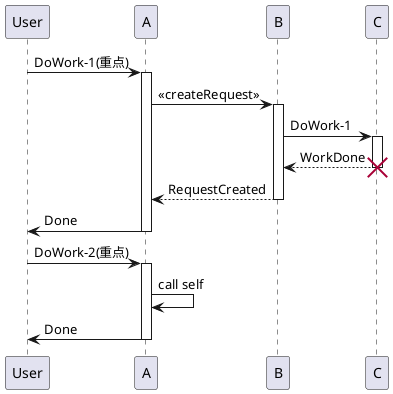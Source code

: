 @startuml
participant User

User -> A: DoWork-1(重点)
activate A

A -> B: << createRequest >>
activate B

B -> C: DoWork-1
activate C
C --> B: WorkDone
destroy C

B --> A: RequestCreated
deactivate B

A -> User: Done
deactivate A

User -> A: DoWork-2(重点)
activate A
A -> A: call self
A -> User: Done
deactivate A

@enduml